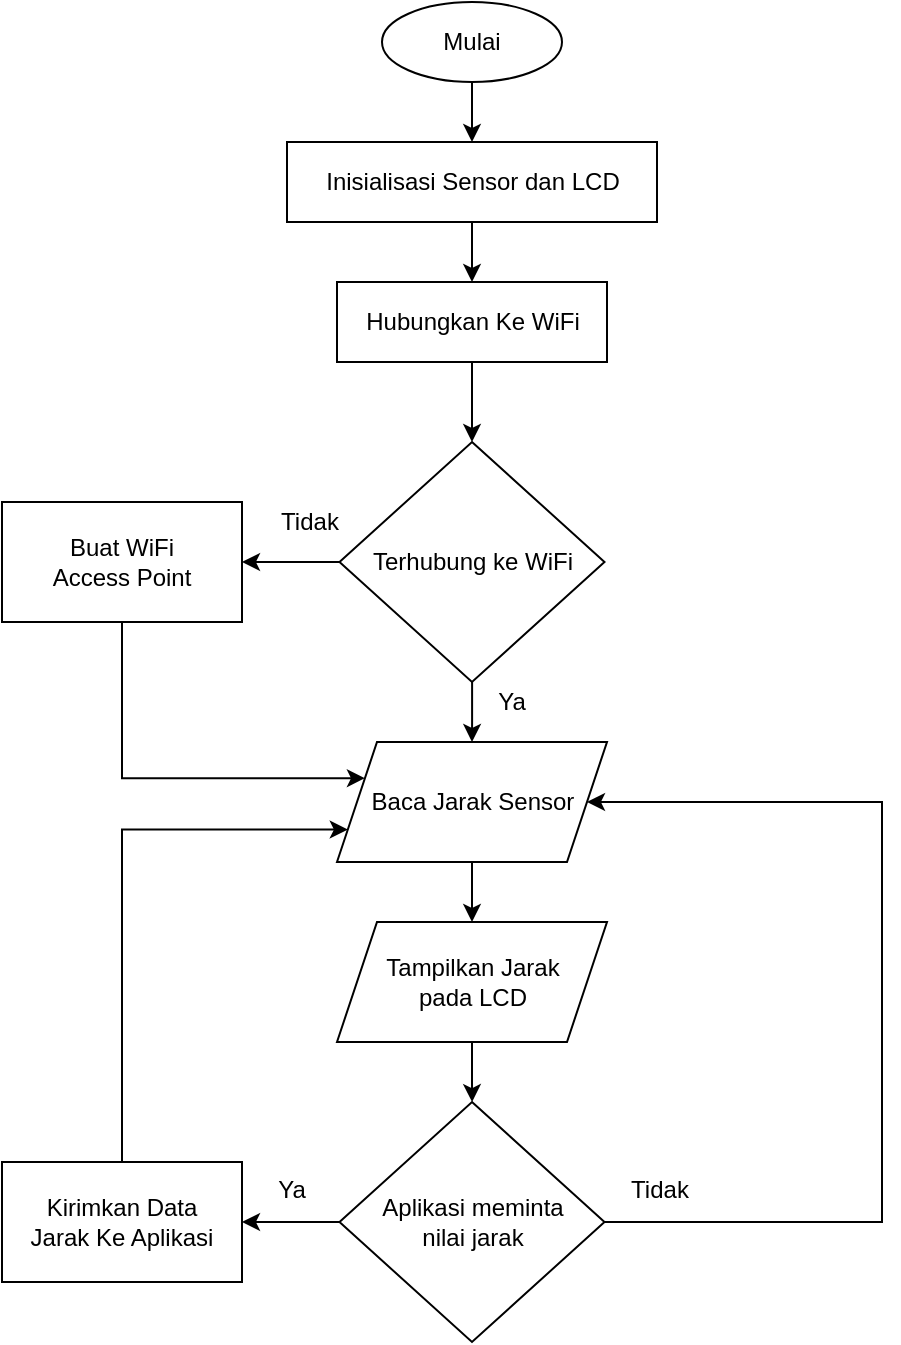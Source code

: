 <mxfile version="14.1.1" type="device"><diagram id="f3pSfLzFjsiSDzMeiNqz" name="Page-1"><mxGraphModel dx="868" dy="527" grid="1" gridSize="10" guides="1" tooltips="1" connect="1" arrows="1" fold="1" page="1" pageScale="1" pageWidth="827" pageHeight="1169" math="0" shadow="0"><root><mxCell id="0"/><mxCell id="1" parent="0"/><mxCell id="fPOfwp6UhzIfIAl70ZkZ-47" style="edgeStyle=orthogonalEdgeStyle;rounded=0;orthogonalLoop=1;jettySize=auto;html=1;" edge="1" parent="1" source="fPOfwp6UhzIfIAl70ZkZ-1" target="fPOfwp6UhzIfIAl70ZkZ-45"><mxGeometry relative="1" as="geometry"/></mxCell><mxCell id="fPOfwp6UhzIfIAl70ZkZ-1" value="Mulai" style="ellipse;whiteSpace=wrap;html=1;" vertex="1" parent="1"><mxGeometry x="240" y="70" width="90" height="40" as="geometry"/></mxCell><mxCell id="fPOfwp6UhzIfIAl70ZkZ-13" style="edgeStyle=orthogonalEdgeStyle;rounded=0;orthogonalLoop=1;jettySize=auto;html=1;entryX=0.5;entryY=0;entryDx=0;entryDy=0;" edge="1" parent="1" source="fPOfwp6UhzIfIAl70ZkZ-4" target="fPOfwp6UhzIfIAl70ZkZ-10"><mxGeometry relative="1" as="geometry"/></mxCell><mxCell id="fPOfwp6UhzIfIAl70ZkZ-4" value="Hubungkan Ke WiFi" style="rounded=0;whiteSpace=wrap;html=1;" vertex="1" parent="1"><mxGeometry x="217.5" y="210" width="135" height="40" as="geometry"/></mxCell><mxCell id="fPOfwp6UhzIfIAl70ZkZ-18" style="edgeStyle=orthogonalEdgeStyle;rounded=0;orthogonalLoop=1;jettySize=auto;html=1;entryX=0.5;entryY=0;entryDx=0;entryDy=0;" edge="1" parent="1" source="fPOfwp6UhzIfIAl70ZkZ-5" target="fPOfwp6UhzIfIAl70ZkZ-6"><mxGeometry relative="1" as="geometry"/></mxCell><mxCell id="fPOfwp6UhzIfIAl70ZkZ-5" value="Baca Jarak Sensor" style="shape=parallelogram;perimeter=parallelogramPerimeter;whiteSpace=wrap;html=1;fixedSize=1;" vertex="1" parent="1"><mxGeometry x="217.5" y="440" width="135" height="60" as="geometry"/></mxCell><mxCell id="fPOfwp6UhzIfIAl70ZkZ-19" style="edgeStyle=orthogonalEdgeStyle;rounded=0;orthogonalLoop=1;jettySize=auto;html=1;" edge="1" parent="1" source="fPOfwp6UhzIfIAl70ZkZ-6" target="fPOfwp6UhzIfIAl70ZkZ-7"><mxGeometry relative="1" as="geometry"/></mxCell><mxCell id="fPOfwp6UhzIfIAl70ZkZ-6" value="Tampilkan Jarak &lt;br&gt;pada LCD" style="shape=parallelogram;perimeter=parallelogramPerimeter;whiteSpace=wrap;html=1;fixedSize=1;" vertex="1" parent="1"><mxGeometry x="217.5" y="530" width="135" height="60" as="geometry"/></mxCell><mxCell id="fPOfwp6UhzIfIAl70ZkZ-39" style="edgeStyle=orthogonalEdgeStyle;rounded=0;orthogonalLoop=1;jettySize=auto;html=1;entryX=1;entryY=0.5;entryDx=0;entryDy=0;" edge="1" parent="1" source="fPOfwp6UhzIfIAl70ZkZ-7" target="fPOfwp6UhzIfIAl70ZkZ-8"><mxGeometry relative="1" as="geometry"/></mxCell><mxCell id="fPOfwp6UhzIfIAl70ZkZ-43" style="edgeStyle=orthogonalEdgeStyle;rounded=0;orthogonalLoop=1;jettySize=auto;html=1;entryX=1;entryY=0.5;entryDx=0;entryDy=0;" edge="1" parent="1" source="fPOfwp6UhzIfIAl70ZkZ-7" target="fPOfwp6UhzIfIAl70ZkZ-5"><mxGeometry relative="1" as="geometry"><mxPoint x="290" y="410" as="targetPoint"/><Array as="points"><mxPoint x="490" y="680"/><mxPoint x="490" y="470"/></Array></mxGeometry></mxCell><mxCell id="fPOfwp6UhzIfIAl70ZkZ-7" value="Aplikasi meminta &lt;br&gt;nilai jarak" style="rhombus;whiteSpace=wrap;html=1;" vertex="1" parent="1"><mxGeometry x="218.75" y="620" width="132.5" height="120" as="geometry"/></mxCell><mxCell id="fPOfwp6UhzIfIAl70ZkZ-40" style="edgeStyle=orthogonalEdgeStyle;rounded=0;orthogonalLoop=1;jettySize=auto;html=1;entryX=0;entryY=0.75;entryDx=0;entryDy=0;" edge="1" parent="1" source="fPOfwp6UhzIfIAl70ZkZ-8" target="fPOfwp6UhzIfIAl70ZkZ-5"><mxGeometry relative="1" as="geometry"><mxPoint x="280" y="410" as="targetPoint"/><Array as="points"><mxPoint x="110" y="484"/></Array></mxGeometry></mxCell><mxCell id="fPOfwp6UhzIfIAl70ZkZ-8" value="Kirimkan Data &lt;br&gt;Jarak Ke Aplikasi" style="rounded=0;whiteSpace=wrap;html=1;" vertex="1" parent="1"><mxGeometry x="50" y="650" width="120" height="60" as="geometry"/></mxCell><mxCell id="fPOfwp6UhzIfIAl70ZkZ-16" style="edgeStyle=orthogonalEdgeStyle;rounded=0;orthogonalLoop=1;jettySize=auto;html=1;" edge="1" parent="1" source="fPOfwp6UhzIfIAl70ZkZ-10" target="fPOfwp6UhzIfIAl70ZkZ-14"><mxGeometry relative="1" as="geometry"/></mxCell><mxCell id="fPOfwp6UhzIfIAl70ZkZ-34" style="edgeStyle=orthogonalEdgeStyle;rounded=0;orthogonalLoop=1;jettySize=auto;html=1;" edge="1" parent="1" source="fPOfwp6UhzIfIAl70ZkZ-10" target="fPOfwp6UhzIfIAl70ZkZ-5"><mxGeometry relative="1" as="geometry"/></mxCell><mxCell id="fPOfwp6UhzIfIAl70ZkZ-10" value="Terhubung ke WiFi" style="rhombus;whiteSpace=wrap;html=1;" vertex="1" parent="1"><mxGeometry x="218.75" y="290" width="132.5" height="120" as="geometry"/></mxCell><mxCell id="fPOfwp6UhzIfIAl70ZkZ-41" style="edgeStyle=orthogonalEdgeStyle;rounded=0;orthogonalLoop=1;jettySize=auto;html=1;entryX=0;entryY=0.25;entryDx=0;entryDy=0;" edge="1" parent="1" source="fPOfwp6UhzIfIAl70ZkZ-14" target="fPOfwp6UhzIfIAl70ZkZ-5"><mxGeometry relative="1" as="geometry"><mxPoint x="280" y="430" as="targetPoint"/><Array as="points"><mxPoint x="110" y="458"/></Array></mxGeometry></mxCell><mxCell id="fPOfwp6UhzIfIAl70ZkZ-14" value="Buat WiFi &lt;br&gt;Access Point" style="rounded=0;whiteSpace=wrap;html=1;" vertex="1" parent="1"><mxGeometry x="50" y="320" width="120" height="60" as="geometry"/></mxCell><mxCell id="fPOfwp6UhzIfIAl70ZkZ-28" value="Ya" style="text;html=1;strokeColor=none;fillColor=none;align=center;verticalAlign=middle;whiteSpace=wrap;rounded=0;" vertex="1" parent="1"><mxGeometry x="290" y="410" width="30" height="20" as="geometry"/></mxCell><mxCell id="fPOfwp6UhzIfIAl70ZkZ-29" value="Ya" style="text;html=1;strokeColor=none;fillColor=none;align=center;verticalAlign=middle;whiteSpace=wrap;rounded=0;" vertex="1" parent="1"><mxGeometry x="180" y="654" width="30" height="20" as="geometry"/></mxCell><mxCell id="fPOfwp6UhzIfIAl70ZkZ-30" value="Tidak" style="text;html=1;strokeColor=none;fillColor=none;align=center;verticalAlign=middle;whiteSpace=wrap;rounded=0;" vertex="1" parent="1"><mxGeometry x="363.5" y="654" width="30" height="20" as="geometry"/></mxCell><mxCell id="fPOfwp6UhzIfIAl70ZkZ-31" value="Tidak" style="text;html=1;strokeColor=none;fillColor=none;align=center;verticalAlign=middle;whiteSpace=wrap;rounded=0;" vertex="1" parent="1"><mxGeometry x="188.75" y="320" width="30" height="20" as="geometry"/></mxCell><mxCell id="fPOfwp6UhzIfIAl70ZkZ-46" style="edgeStyle=orthogonalEdgeStyle;rounded=0;orthogonalLoop=1;jettySize=auto;html=1;entryX=0.5;entryY=0;entryDx=0;entryDy=0;" edge="1" parent="1" source="fPOfwp6UhzIfIAl70ZkZ-45" target="fPOfwp6UhzIfIAl70ZkZ-4"><mxGeometry relative="1" as="geometry"/></mxCell><mxCell id="fPOfwp6UhzIfIAl70ZkZ-45" value="Inisialisasi Sensor dan LCD" style="rounded=0;whiteSpace=wrap;html=1;" vertex="1" parent="1"><mxGeometry x="192.5" y="140" width="185" height="40" as="geometry"/></mxCell></root></mxGraphModel></diagram></mxfile>